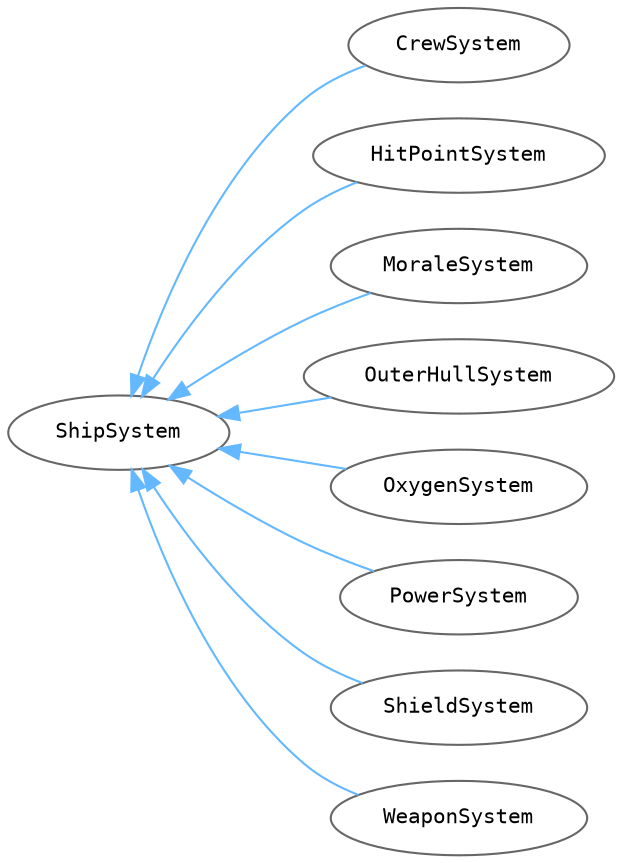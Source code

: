 digraph "Graphical Class Hierarchy"
{
 // INTERACTIVE_SVG=YES
 // LATEX_PDF_SIZE
  bgcolor="transparent";
  edge [fontname=Helvetica,fontsize=10,labelfontname=Helvetica,labelfontsize=10];
  node [fontname=Helvetica,fontsize=10,fontname=Consolas fontsize=10 style=filled height=0.2 width=0.4 margin=0.1];
  rankdir="LR";
  Node0 [id="Node000000",label="ShipSystem",height=0.2,width=0.4,color="grey40", fillcolor="white", style="filled",URL="$class_ship_system.html",tooltip="모든 함선 시스템의 추상 기반 클래스. 각 시스템은 함선 객체를 기반으로 동작하며, 공통적인 초기화 및 스탯 조회 기능을 제공합니다."];
  Node0 -> Node1 [id="edge145_Node000000_Node000001",dir="back",color="steelblue1",style="solid",tooltip=" "];
  Node1 [id="Node000001",label="CrewSystem",height=0.2,width=0.4,color="grey40", fillcolor="white", style="filled",URL="$class_crew_system.html",tooltip="함선의 크루(승무원) 관리 시스템. 크루의 추가, 제거 및 크루 수 관련 기능을 담당."];
  Node0 -> Node2 [id="edge146_Node000000_Node000002",dir="back",color="steelblue1",style="solid",tooltip=" "];
  Node2 [id="Node000002",label="HitPointSystem",height=0.2,width=0.4,color="grey40", fillcolor="white", style="filled",URL="$class_hit_point_system.html",tooltip="함선의 체력(Hit Point)을 관리하는 시스템. 체력의 초기화, 변경 및 현재 상태를 조회하는 기능을 담당."];
  Node0 -> Node3 [id="edge147_Node000000_Node000003",dir="back",color="steelblue1",style="solid",tooltip=" "];
  Node3 [id="Node000003",label="MoraleSystem",height=0.2,width=0.4,color="grey40", fillcolor="white", style="filled",URL="$class_morale_system.html",tooltip="함선 내 전체 승무원의 사기를 계산하는 시스템. 방의 종류 및 승무원 수에 따라 전체 사기가 변화합니다."];
  Node0 -> Node4 [id="edge148_Node000000_Node000004",dir="back",color="steelblue1",style="solid",tooltip=" "];
  Node4 [id="Node000004",label="OuterHullSystem",height=0.2,width=0.4,color="grey40", fillcolor="white", style="filled",URL="$class_outer_hull_system.html",tooltip="외갑판 시스템. 공격에 대한 피해를 감소시키는 기능을 담당합니다."];
  Node0 -> Node5 [id="edge149_Node000000_Node000005",dir="back",color="steelblue1",style="solid",tooltip=" "];
  Node5 [id="Node000005",label="OxygenSystem",height=0.2,width=0.4,color="grey40", fillcolor="white", style="filled",URL="$class_oxygen_system.html",tooltip="함선의 산소 수치를 관리하는 시스템. 산소 생성량과 소비량을 바탕으로 현재 산소 수치를 계산합니다."];
  Node0 -> Node6 [id="edge150_Node000000_Node000006",dir="back",color="steelblue1",style="solid",tooltip=" "];
  Node6 [id="Node000006",label="PowerSystem",height=0.2,width=0.4,color="grey40", fillcolor="white", style="filled",URL="$class_power_system.html",tooltip="함선의 전력 공급을 관리하는 시스템. 각 방에 전원을 요청하거나 차단하며, 전체 전력 사용량을 기반으로 제어합니다."];
  Node0 -> Node7 [id="edge151_Node000000_Node000007",dir="back",color="steelblue1",style="solid",tooltip=" "];
  Node7 [id="Node000007",label="ShieldSystem",height=0.2,width=0.4,color="grey40", fillcolor="white", style="filled",URL="$class_shield_system.html",tooltip="함선의 방어막(쉴드)을 관리하는 시스템. 쉴드의 피해 처리, 재생, 파괴 및 재활성화 타이머를 다룹니다."];
  Node0 -> Node8 [id="edge152_Node000000_Node000008",dir="back",color="steelblue1",style="solid",tooltip=" "];
  Node8 [id="Node000008",label="WeaponSystem",height=0.2,width=0.4,color="grey40", fillcolor="white", style="filled",URL="$class_weapon_system.html",tooltip="함선의 무기 시스템. 무기의 추가/제거, 발사, 쿨다운 관리 및 스탯 보정을 적용한 데미지/쿨타임 계산을 담당합니다."];
}
